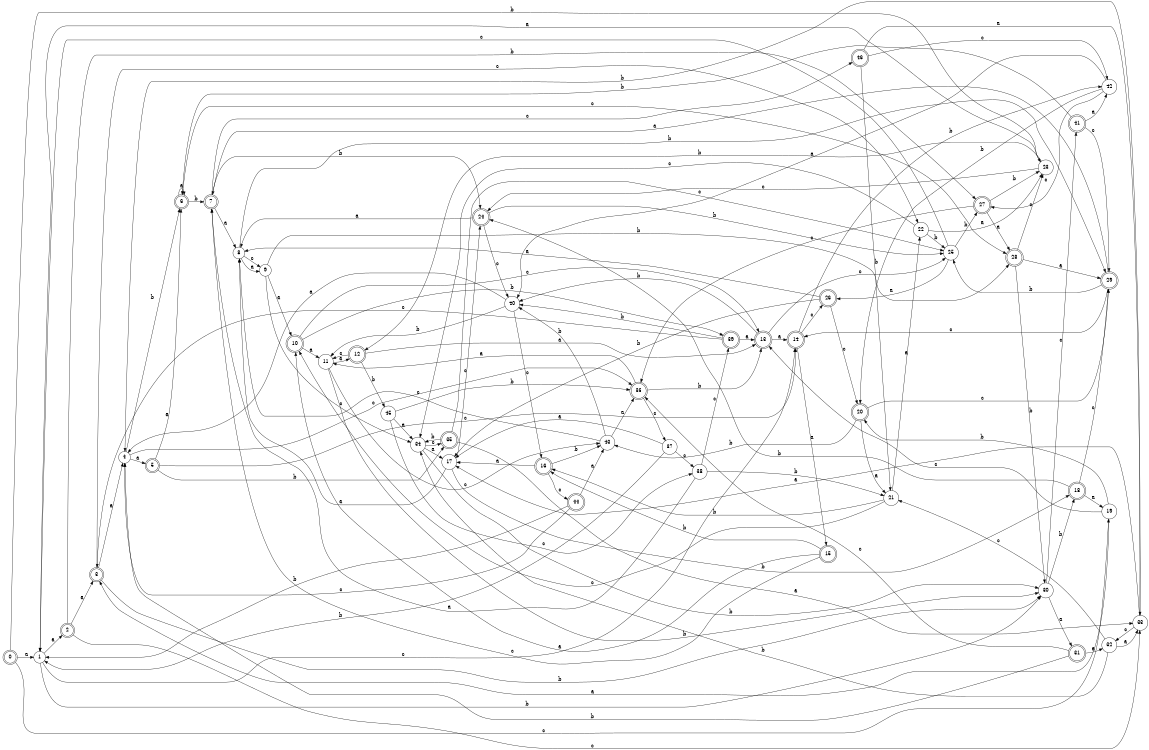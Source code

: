 digraph n38_7 {
__start0 [label="" shape="none"];

rankdir=LR;
size="8,5";

s0 [style="rounded,filled", color="black", fillcolor="white" shape="doublecircle", label="0"];
s1 [style="filled", color="black", fillcolor="white" shape="circle", label="1"];
s2 [style="rounded,filled", color="black", fillcolor="white" shape="doublecircle", label="2"];
s3 [style="rounded,filled", color="black", fillcolor="white" shape="doublecircle", label="3"];
s4 [style="filled", color="black", fillcolor="white" shape="circle", label="4"];
s5 [style="rounded,filled", color="black", fillcolor="white" shape="doublecircle", label="5"];
s6 [style="rounded,filled", color="black", fillcolor="white" shape="doublecircle", label="6"];
s7 [style="rounded,filled", color="black", fillcolor="white" shape="doublecircle", label="7"];
s8 [style="filled", color="black", fillcolor="white" shape="circle", label="8"];
s9 [style="filled", color="black", fillcolor="white" shape="circle", label="9"];
s10 [style="rounded,filled", color="black", fillcolor="white" shape="doublecircle", label="10"];
s11 [style="filled", color="black", fillcolor="white" shape="circle", label="11"];
s12 [style="rounded,filled", color="black", fillcolor="white" shape="doublecircle", label="12"];
s13 [style="rounded,filled", color="black", fillcolor="white" shape="doublecircle", label="13"];
s14 [style="rounded,filled", color="black", fillcolor="white" shape="doublecircle", label="14"];
s15 [style="rounded,filled", color="black", fillcolor="white" shape="doublecircle", label="15"];
s16 [style="rounded,filled", color="black", fillcolor="white" shape="doublecircle", label="16"];
s17 [style="filled", color="black", fillcolor="white" shape="circle", label="17"];
s18 [style="rounded,filled", color="black", fillcolor="white" shape="doublecircle", label="18"];
s19 [style="filled", color="black", fillcolor="white" shape="circle", label="19"];
s20 [style="rounded,filled", color="black", fillcolor="white" shape="doublecircle", label="20"];
s21 [style="filled", color="black", fillcolor="white" shape="circle", label="21"];
s22 [style="filled", color="black", fillcolor="white" shape="circle", label="22"];
s23 [style="filled", color="black", fillcolor="white" shape="circle", label="23"];
s24 [style="rounded,filled", color="black", fillcolor="white" shape="doublecircle", label="24"];
s25 [style="filled", color="black", fillcolor="white" shape="circle", label="25"];
s26 [style="rounded,filled", color="black", fillcolor="white" shape="doublecircle", label="26"];
s27 [style="rounded,filled", color="black", fillcolor="white" shape="doublecircle", label="27"];
s28 [style="rounded,filled", color="black", fillcolor="white" shape="doublecircle", label="28"];
s29 [style="rounded,filled", color="black", fillcolor="white" shape="doublecircle", label="29"];
s30 [style="filled", color="black", fillcolor="white" shape="circle", label="30"];
s31 [style="rounded,filled", color="black", fillcolor="white" shape="doublecircle", label="31"];
s32 [style="filled", color="black", fillcolor="white" shape="circle", label="32"];
s33 [style="filled", color="black", fillcolor="white" shape="circle", label="33"];
s34 [style="filled", color="black", fillcolor="white" shape="circle", label="34"];
s35 [style="rounded,filled", color="black", fillcolor="white" shape="doublecircle", label="35"];
s36 [style="rounded,filled", color="black", fillcolor="white" shape="doublecircle", label="36"];
s37 [style="filled", color="black", fillcolor="white" shape="circle", label="37"];
s38 [style="filled", color="black", fillcolor="white" shape="circle", label="38"];
s39 [style="rounded,filled", color="black", fillcolor="white" shape="doublecircle", label="39"];
s40 [style="filled", color="black", fillcolor="white" shape="circle", label="40"];
s41 [style="rounded,filled", color="black", fillcolor="white" shape="doublecircle", label="41"];
s42 [style="filled", color="black", fillcolor="white" shape="circle", label="42"];
s43 [style="filled", color="black", fillcolor="white" shape="circle", label="43"];
s44 [style="rounded,filled", color="black", fillcolor="white" shape="doublecircle", label="44"];
s45 [style="filled", color="black", fillcolor="white" shape="circle", label="45"];
s46 [style="rounded,filled", color="black", fillcolor="white" shape="doublecircle", label="46"];
s0 -> s1 [label="a"];
s0 -> s23 [label="b"];
s0 -> s19 [label="c"];
s1 -> s2 [label="a"];
s1 -> s30 [label="b"];
s1 -> s14 [label="c"];
s2 -> s3 [label="a"];
s2 -> s27 [label="b"];
s2 -> s33 [label="c"];
s3 -> s4 [label="a"];
s3 -> s30 [label="b"];
s3 -> s22 [label="c"];
s4 -> s5 [label="a"];
s4 -> s6 [label="b"];
s4 -> s36 [label="c"];
s5 -> s6 [label="a"];
s5 -> s35 [label="b"];
s5 -> s14 [label="c"];
s6 -> s6 [label="a"];
s6 -> s7 [label="b"];
s6 -> s28 [label="c"];
s7 -> s8 [label="a"];
s7 -> s24 [label="b"];
s7 -> s46 [label="c"];
s8 -> s9 [label="a"];
s8 -> s29 [label="b"];
s8 -> s9 [label="c"];
s9 -> s10 [label="a"];
s9 -> s28 [label="b"];
s9 -> s34 [label="c"];
s10 -> s11 [label="a"];
s10 -> s39 [label="b"];
s10 -> s13 [label="c"];
s11 -> s12 [label="a"];
s11 -> s30 [label="b"];
s11 -> s43 [label="c"];
s12 -> s13 [label="a"];
s12 -> s45 [label="b"];
s12 -> s11 [label="c"];
s13 -> s14 [label="a"];
s13 -> s40 [label="b"];
s13 -> s25 [label="c"];
s14 -> s15 [label="a"];
s14 -> s42 [label="b"];
s14 -> s26 [label="c"];
s15 -> s10 [label="a"];
s15 -> s16 [label="b"];
s15 -> s7 [label="c"];
s16 -> s17 [label="a"];
s16 -> s43 [label="b"];
s16 -> s44 [label="c"];
s17 -> s8 [label="a"];
s17 -> s18 [label="b"];
s17 -> s24 [label="c"];
s18 -> s19 [label="a"];
s18 -> s24 [label="b"];
s18 -> s29 [label="c"];
s19 -> s3 [label="a"];
s19 -> s20 [label="b"];
s19 -> s13 [label="c"];
s20 -> s21 [label="a"];
s20 -> s43 [label="b"];
s20 -> s29 [label="c"];
s21 -> s22 [label="a"];
s21 -> s16 [label="b"];
s21 -> s10 [label="c"];
s22 -> s23 [label="a"];
s22 -> s25 [label="b"];
s22 -> s34 [label="c"];
s23 -> s1 [label="a"];
s23 -> s12 [label="b"];
s23 -> s24 [label="c"];
s24 -> s8 [label="a"];
s24 -> s25 [label="b"];
s24 -> s40 [label="c"];
s25 -> s26 [label="a"];
s25 -> s27 [label="b"];
s25 -> s1 [label="c"];
s26 -> s8 [label="a"];
s26 -> s17 [label="b"];
s26 -> s20 [label="c"];
s27 -> s28 [label="a"];
s27 -> s23 [label="b"];
s27 -> s36 [label="c"];
s28 -> s29 [label="a"];
s28 -> s30 [label="b"];
s28 -> s23 [label="c"];
s29 -> s7 [label="a"];
s29 -> s25 [label="b"];
s29 -> s14 [label="c"];
s30 -> s31 [label="a"];
s30 -> s18 [label="b"];
s30 -> s41 [label="c"];
s31 -> s32 [label="a"];
s31 -> s4 [label="b"];
s31 -> s36 [label="c"];
s32 -> s33 [label="a"];
s32 -> s34 [label="b"];
s32 -> s21 [label="c"];
s33 -> s17 [label="a"];
s33 -> s4 [label="b"];
s33 -> s32 [label="c"];
s34 -> s17 [label="a"];
s34 -> s30 [label="b"];
s34 -> s35 [label="c"];
s35 -> s33 [label="a"];
s35 -> s34 [label="b"];
s35 -> s25 [label="c"];
s36 -> s11 [label="a"];
s36 -> s13 [label="b"];
s36 -> s37 [label="c"];
s37 -> s17 [label="a"];
s37 -> s1 [label="b"];
s37 -> s38 [label="c"];
s38 -> s7 [label="a"];
s38 -> s21 [label="b"];
s38 -> s39 [label="c"];
s39 -> s13 [label="a"];
s39 -> s40 [label="b"];
s39 -> s3 [label="c"];
s40 -> s4 [label="a"];
s40 -> s11 [label="b"];
s40 -> s16 [label="c"];
s41 -> s42 [label="a"];
s41 -> s6 [label="b"];
s41 -> s29 [label="c"];
s42 -> s40 [label="a"];
s42 -> s20 [label="b"];
s42 -> s27 [label="c"];
s43 -> s36 [label="a"];
s43 -> s40 [label="b"];
s43 -> s8 [label="c"];
s44 -> s43 [label="a"];
s44 -> s1 [label="b"];
s44 -> s4 [label="c"];
s45 -> s34 [label="a"];
s45 -> s36 [label="b"];
s45 -> s38 [label="c"];
s46 -> s33 [label="a"];
s46 -> s21 [label="b"];
s46 -> s42 [label="c"];

}